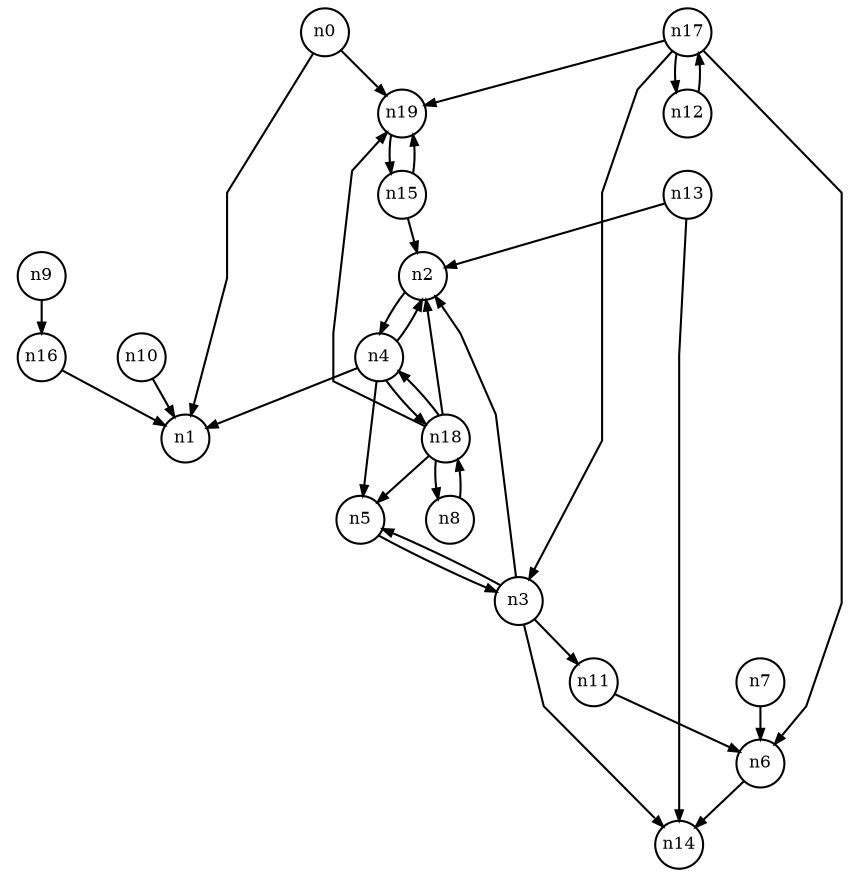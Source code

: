 digraph G{
splines=polyline;
ranksep=0.22;
nodesep=0.22;
nodesize=0.16;
fontsize=8
edge [arrowsize=0.5]
node [fontsize=8 shape=circle width=0.32 fixedsize=shape];

n0 -> n1
n0 -> n19
n19 -> n15
n2 -> n4
n3 -> n2
n3 -> n5
n3 -> n11
n3 -> n14
n5 -> n3
n11 -> n6
n4 -> n1
n4 -> n2
n4 -> n5
n4 -> n18
n6 -> n14
n7 -> n6
n16 -> n1
n9 -> n16
n10 -> n1
n13 -> n2
n13 -> n14
n15 -> n2
n15 -> n19
n17 -> n3
n17 -> n6
n17 -> n12
n17 -> n19
n12 -> n17
n18 -> n2
n18 -> n4
n18 -> n5
n18 -> n8
n18 -> n19
n8 -> n18
}
